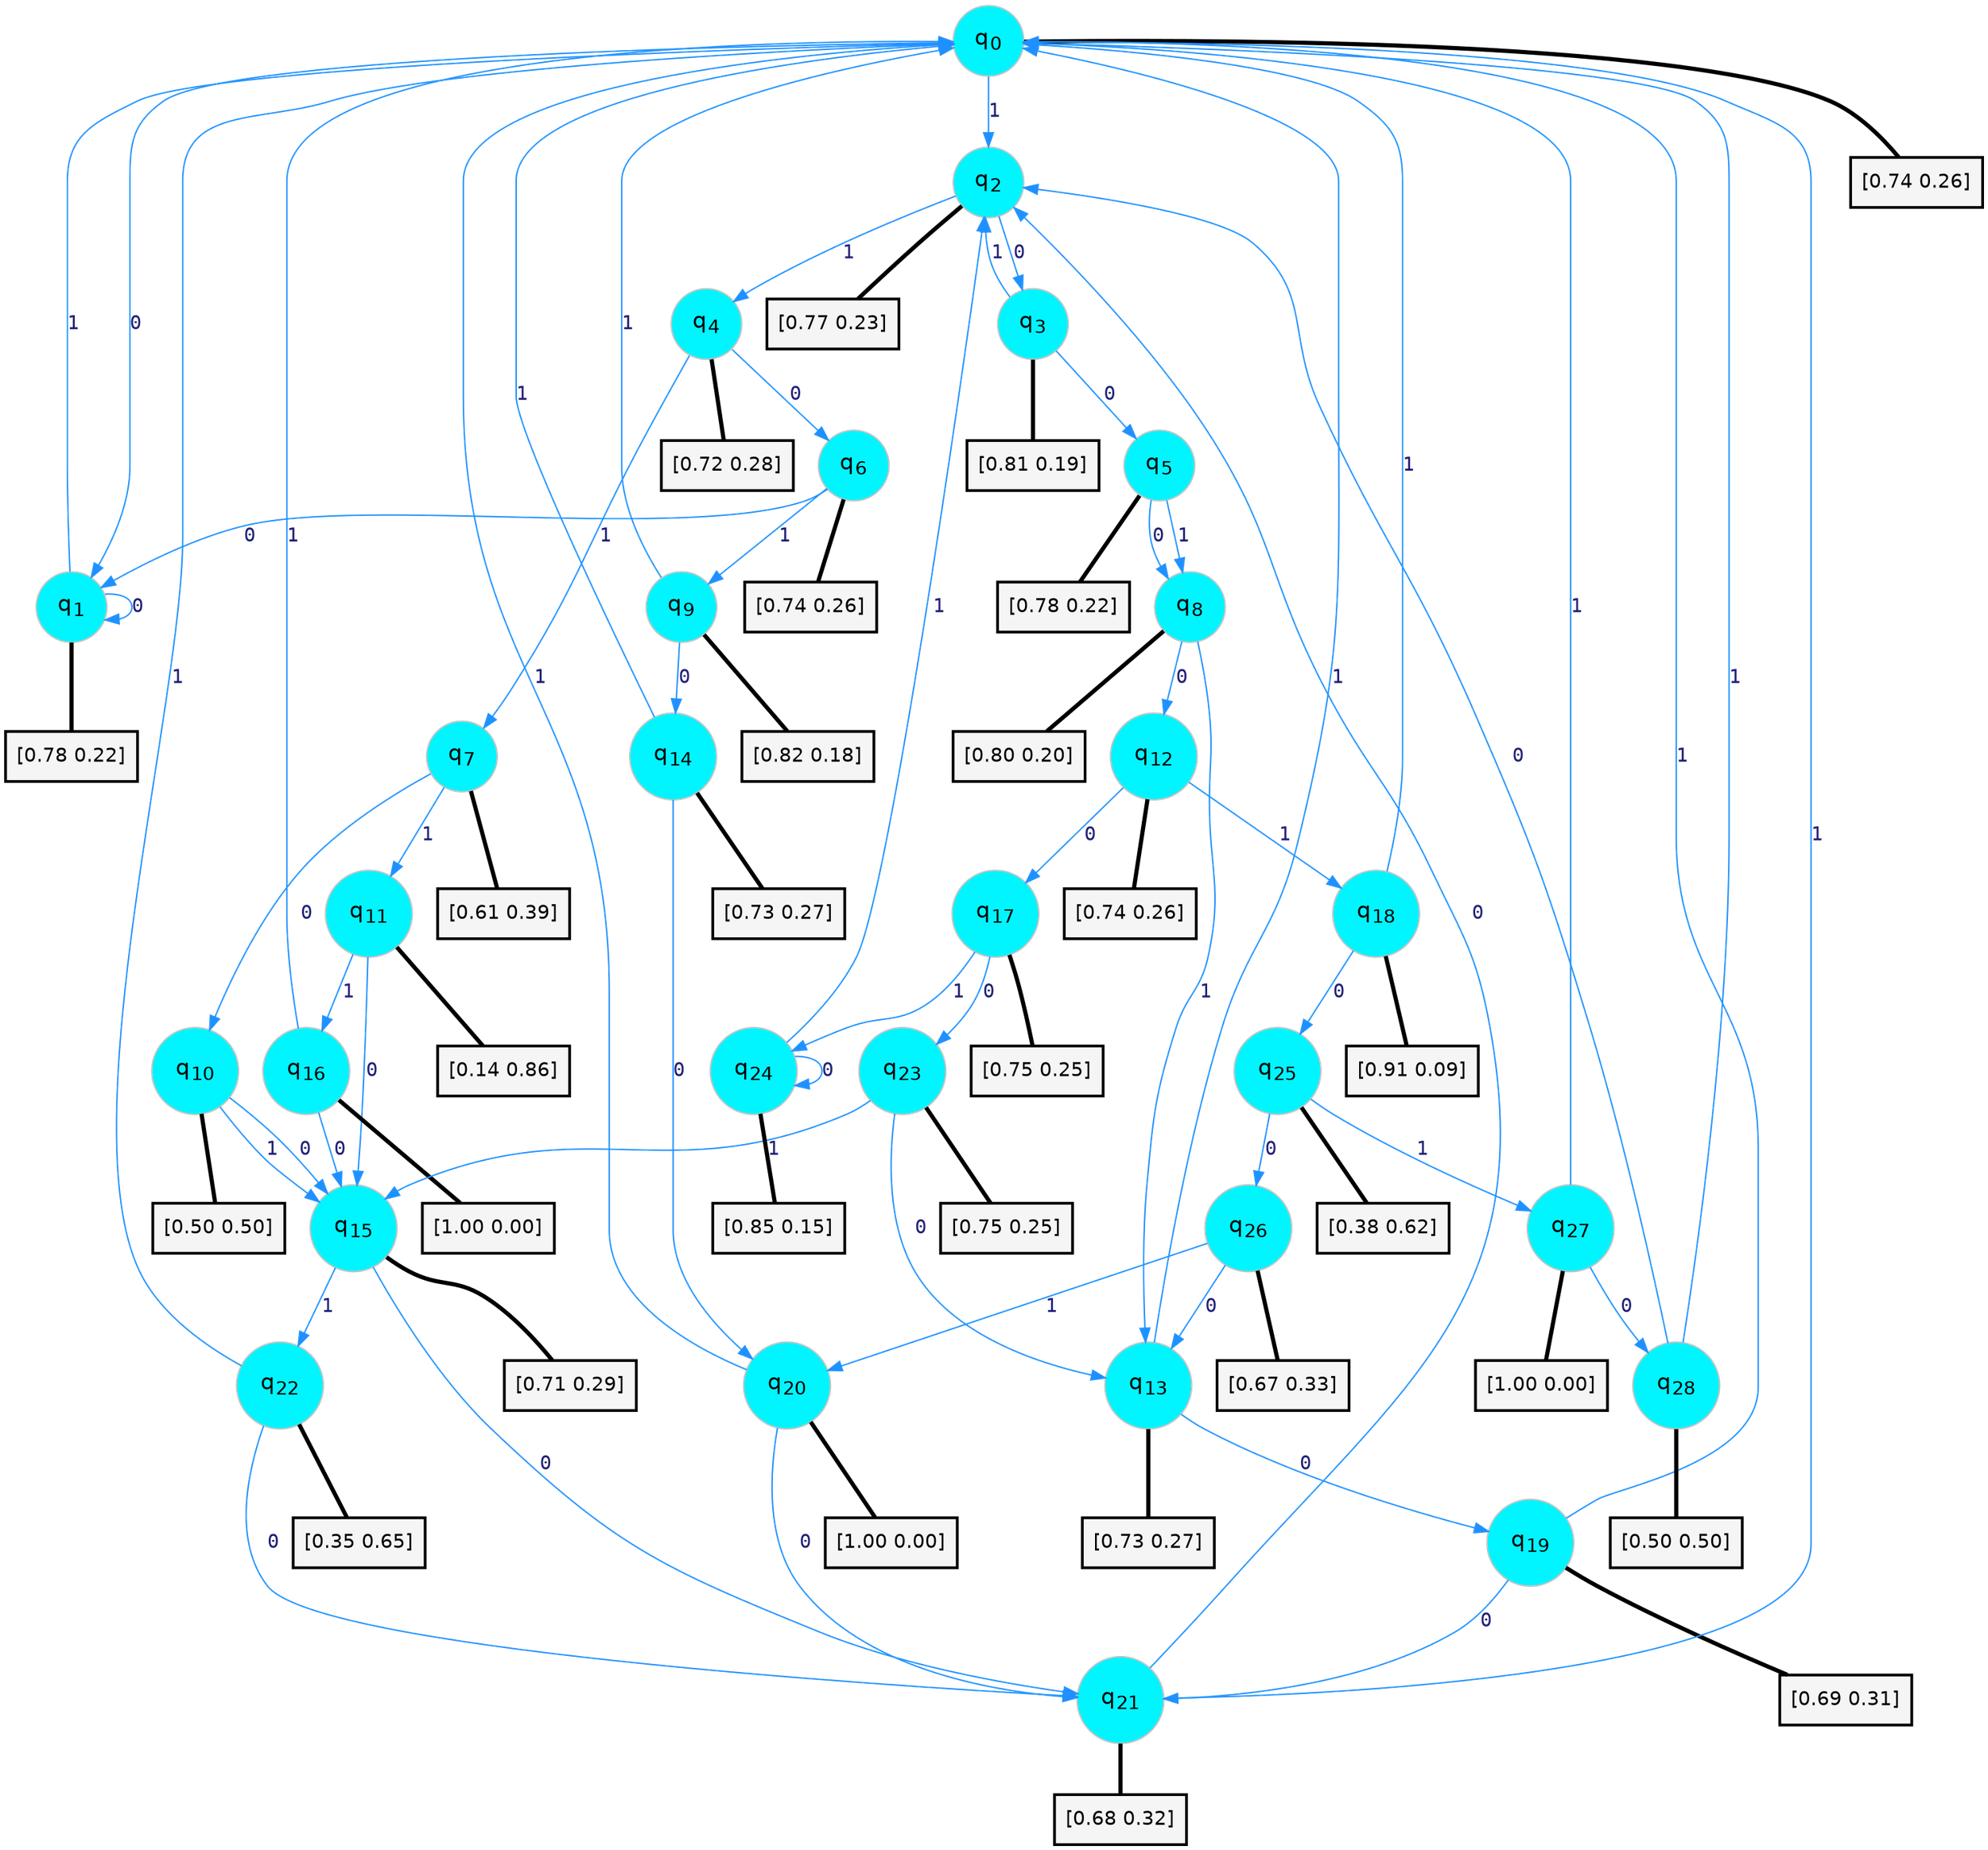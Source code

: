 digraph G {
graph [
bgcolor=transparent, dpi=300, rankdir=TD, size="40,25"];
node [
color=gray, fillcolor=turquoise1, fontcolor=black, fontname=Helvetica, fontsize=16, fontweight=bold, shape=circle, style=filled];
edge [
arrowsize=1, color=dodgerblue1, fontcolor=midnightblue, fontname=courier, fontweight=bold, penwidth=1, style=solid, weight=20];
0[label=<q<SUB>0</SUB>>];
1[label=<q<SUB>1</SUB>>];
2[label=<q<SUB>2</SUB>>];
3[label=<q<SUB>3</SUB>>];
4[label=<q<SUB>4</SUB>>];
5[label=<q<SUB>5</SUB>>];
6[label=<q<SUB>6</SUB>>];
7[label=<q<SUB>7</SUB>>];
8[label=<q<SUB>8</SUB>>];
9[label=<q<SUB>9</SUB>>];
10[label=<q<SUB>10</SUB>>];
11[label=<q<SUB>11</SUB>>];
12[label=<q<SUB>12</SUB>>];
13[label=<q<SUB>13</SUB>>];
14[label=<q<SUB>14</SUB>>];
15[label=<q<SUB>15</SUB>>];
16[label=<q<SUB>16</SUB>>];
17[label=<q<SUB>17</SUB>>];
18[label=<q<SUB>18</SUB>>];
19[label=<q<SUB>19</SUB>>];
20[label=<q<SUB>20</SUB>>];
21[label=<q<SUB>21</SUB>>];
22[label=<q<SUB>22</SUB>>];
23[label=<q<SUB>23</SUB>>];
24[label=<q<SUB>24</SUB>>];
25[label=<q<SUB>25</SUB>>];
26[label=<q<SUB>26</SUB>>];
27[label=<q<SUB>27</SUB>>];
28[label=<q<SUB>28</SUB>>];
29[label="[0.74 0.26]", shape=box,fontcolor=black, fontname=Helvetica, fontsize=14, penwidth=2, fillcolor=whitesmoke,color=black];
30[label="[0.78 0.22]", shape=box,fontcolor=black, fontname=Helvetica, fontsize=14, penwidth=2, fillcolor=whitesmoke,color=black];
31[label="[0.77 0.23]", shape=box,fontcolor=black, fontname=Helvetica, fontsize=14, penwidth=2, fillcolor=whitesmoke,color=black];
32[label="[0.81 0.19]", shape=box,fontcolor=black, fontname=Helvetica, fontsize=14, penwidth=2, fillcolor=whitesmoke,color=black];
33[label="[0.72 0.28]", shape=box,fontcolor=black, fontname=Helvetica, fontsize=14, penwidth=2, fillcolor=whitesmoke,color=black];
34[label="[0.78 0.22]", shape=box,fontcolor=black, fontname=Helvetica, fontsize=14, penwidth=2, fillcolor=whitesmoke,color=black];
35[label="[0.74 0.26]", shape=box,fontcolor=black, fontname=Helvetica, fontsize=14, penwidth=2, fillcolor=whitesmoke,color=black];
36[label="[0.61 0.39]", shape=box,fontcolor=black, fontname=Helvetica, fontsize=14, penwidth=2, fillcolor=whitesmoke,color=black];
37[label="[0.80 0.20]", shape=box,fontcolor=black, fontname=Helvetica, fontsize=14, penwidth=2, fillcolor=whitesmoke,color=black];
38[label="[0.82 0.18]", shape=box,fontcolor=black, fontname=Helvetica, fontsize=14, penwidth=2, fillcolor=whitesmoke,color=black];
39[label="[0.50 0.50]", shape=box,fontcolor=black, fontname=Helvetica, fontsize=14, penwidth=2, fillcolor=whitesmoke,color=black];
40[label="[0.14 0.86]", shape=box,fontcolor=black, fontname=Helvetica, fontsize=14, penwidth=2, fillcolor=whitesmoke,color=black];
41[label="[0.74 0.26]", shape=box,fontcolor=black, fontname=Helvetica, fontsize=14, penwidth=2, fillcolor=whitesmoke,color=black];
42[label="[0.73 0.27]", shape=box,fontcolor=black, fontname=Helvetica, fontsize=14, penwidth=2, fillcolor=whitesmoke,color=black];
43[label="[0.73 0.27]", shape=box,fontcolor=black, fontname=Helvetica, fontsize=14, penwidth=2, fillcolor=whitesmoke,color=black];
44[label="[0.71 0.29]", shape=box,fontcolor=black, fontname=Helvetica, fontsize=14, penwidth=2, fillcolor=whitesmoke,color=black];
45[label="[1.00 0.00]", shape=box,fontcolor=black, fontname=Helvetica, fontsize=14, penwidth=2, fillcolor=whitesmoke,color=black];
46[label="[0.75 0.25]", shape=box,fontcolor=black, fontname=Helvetica, fontsize=14, penwidth=2, fillcolor=whitesmoke,color=black];
47[label="[0.91 0.09]", shape=box,fontcolor=black, fontname=Helvetica, fontsize=14, penwidth=2, fillcolor=whitesmoke,color=black];
48[label="[0.69 0.31]", shape=box,fontcolor=black, fontname=Helvetica, fontsize=14, penwidth=2, fillcolor=whitesmoke,color=black];
49[label="[1.00 0.00]", shape=box,fontcolor=black, fontname=Helvetica, fontsize=14, penwidth=2, fillcolor=whitesmoke,color=black];
50[label="[0.68 0.32]", shape=box,fontcolor=black, fontname=Helvetica, fontsize=14, penwidth=2, fillcolor=whitesmoke,color=black];
51[label="[0.35 0.65]", shape=box,fontcolor=black, fontname=Helvetica, fontsize=14, penwidth=2, fillcolor=whitesmoke,color=black];
52[label="[0.75 0.25]", shape=box,fontcolor=black, fontname=Helvetica, fontsize=14, penwidth=2, fillcolor=whitesmoke,color=black];
53[label="[0.85 0.15]", shape=box,fontcolor=black, fontname=Helvetica, fontsize=14, penwidth=2, fillcolor=whitesmoke,color=black];
54[label="[0.38 0.62]", shape=box,fontcolor=black, fontname=Helvetica, fontsize=14, penwidth=2, fillcolor=whitesmoke,color=black];
55[label="[0.67 0.33]", shape=box,fontcolor=black, fontname=Helvetica, fontsize=14, penwidth=2, fillcolor=whitesmoke,color=black];
56[label="[1.00 0.00]", shape=box,fontcolor=black, fontname=Helvetica, fontsize=14, penwidth=2, fillcolor=whitesmoke,color=black];
57[label="[0.50 0.50]", shape=box,fontcolor=black, fontname=Helvetica, fontsize=14, penwidth=2, fillcolor=whitesmoke,color=black];
0->1 [label=0];
0->2 [label=1];
0->29 [arrowhead=none, penwidth=3,color=black];
1->1 [label=0];
1->0 [label=1];
1->30 [arrowhead=none, penwidth=3,color=black];
2->3 [label=0];
2->4 [label=1];
2->31 [arrowhead=none, penwidth=3,color=black];
3->5 [label=0];
3->2 [label=1];
3->32 [arrowhead=none, penwidth=3,color=black];
4->6 [label=0];
4->7 [label=1];
4->33 [arrowhead=none, penwidth=3,color=black];
5->8 [label=0];
5->8 [label=1];
5->34 [arrowhead=none, penwidth=3,color=black];
6->1 [label=0];
6->9 [label=1];
6->35 [arrowhead=none, penwidth=3,color=black];
7->10 [label=0];
7->11 [label=1];
7->36 [arrowhead=none, penwidth=3,color=black];
8->12 [label=0];
8->13 [label=1];
8->37 [arrowhead=none, penwidth=3,color=black];
9->14 [label=0];
9->0 [label=1];
9->38 [arrowhead=none, penwidth=3,color=black];
10->15 [label=0];
10->15 [label=1];
10->39 [arrowhead=none, penwidth=3,color=black];
11->15 [label=0];
11->16 [label=1];
11->40 [arrowhead=none, penwidth=3,color=black];
12->17 [label=0];
12->18 [label=1];
12->41 [arrowhead=none, penwidth=3,color=black];
13->19 [label=0];
13->0 [label=1];
13->42 [arrowhead=none, penwidth=3,color=black];
14->20 [label=0];
14->0 [label=1];
14->43 [arrowhead=none, penwidth=3,color=black];
15->21 [label=0];
15->22 [label=1];
15->44 [arrowhead=none, penwidth=3,color=black];
16->15 [label=0];
16->0 [label=1];
16->45 [arrowhead=none, penwidth=3,color=black];
17->23 [label=0];
17->24 [label=1];
17->46 [arrowhead=none, penwidth=3,color=black];
18->25 [label=0];
18->0 [label=1];
18->47 [arrowhead=none, penwidth=3,color=black];
19->21 [label=0];
19->0 [label=1];
19->48 [arrowhead=none, penwidth=3,color=black];
20->21 [label=0];
20->0 [label=1];
20->49 [arrowhead=none, penwidth=3,color=black];
21->2 [label=0];
21->0 [label=1];
21->50 [arrowhead=none, penwidth=3,color=black];
22->21 [label=0];
22->0 [label=1];
22->51 [arrowhead=none, penwidth=3,color=black];
23->13 [label=0];
23->15 [label=1];
23->52 [arrowhead=none, penwidth=3,color=black];
24->24 [label=0];
24->2 [label=1];
24->53 [arrowhead=none, penwidth=3,color=black];
25->26 [label=0];
25->27 [label=1];
25->54 [arrowhead=none, penwidth=3,color=black];
26->13 [label=0];
26->20 [label=1];
26->55 [arrowhead=none, penwidth=3,color=black];
27->28 [label=0];
27->0 [label=1];
27->56 [arrowhead=none, penwidth=3,color=black];
28->2 [label=0];
28->0 [label=1];
28->57 [arrowhead=none, penwidth=3,color=black];
}
